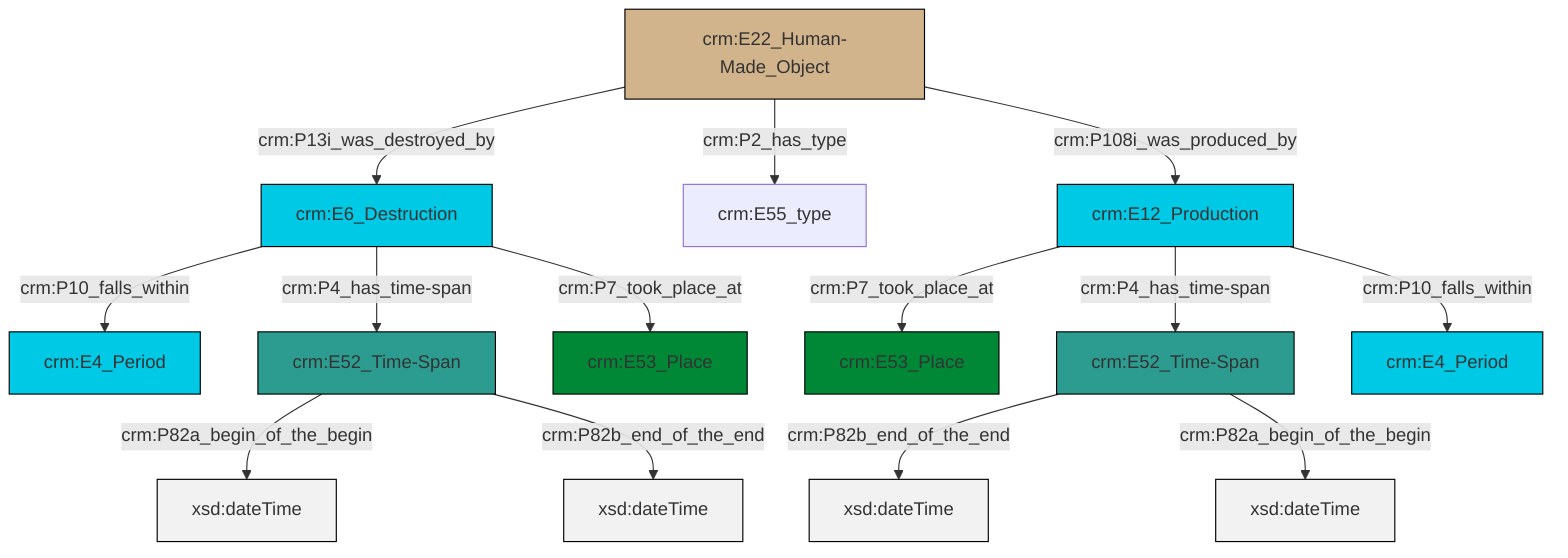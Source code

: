 graph TD
classDef Literal fill:#f2f2f2,stroke:#000000;
classDef CRM_Entity fill:#FFFFFF,stroke:#000000;
classDef Temporal_Entity fill:#00C9E6, stroke:#000000;
classDef Type fill:#E18312, stroke:#000000;
classDef Time-Span fill:#2C9C91, stroke:#000000;
classDef Appellation fill:#FFEB7F, stroke:#000000;
classDef Place fill:#008836, stroke:#000000;
classDef Persistent_Item fill:#B266B2, stroke:#000000;
classDef Conceptual_Object fill:#FFD700, stroke:#000000;
classDef Physical_Thing fill:#D2B48C, stroke:#000000;
classDef Actor fill:#f58aad, stroke:#000000;
classDef PC_Classes fill:#4ce600, stroke:#000000;
classDef Multi fill:#cccccc,stroke:#000000;

4["crm:E12_Production"]:::Temporal_Entity -->|crm:P7_took_place_at| 0["crm:E53_Place"]:::Place
5["crm:E52_Time-Span"]:::Time-Span -->|crm:P82b_end_of_the_end| 6[xsd:dateTime]:::Literal
7["crm:E52_Time-Span"]:::Time-Span -->|crm:P82a_begin_of_the_begin| 8[xsd:dateTime]:::Literal
7["crm:E52_Time-Span"]:::Time-Span -->|crm:P82b_end_of_the_end| 9[xsd:dateTime]:::Literal
4["crm:E12_Production"]:::Temporal_Entity -->|crm:P4_has_time-span| 5["crm:E52_Time-Span"]:::Time-Span
4["crm:E12_Production"]:::Temporal_Entity -->|crm:P10_falls_within| 10["crm:E4_Period"]:::Temporal_Entity
5["crm:E52_Time-Span"]:::Time-Span -->|crm:P82a_begin_of_the_begin| 11[xsd:dateTime]:::Literal
12["crm:E6_Destruction"]:::Temporal_Entity -->|crm:P10_falls_within| 13["crm:E4_Period"]:::Temporal_Entity
12["crm:E6_Destruction"]:::Temporal_Entity -->|crm:P4_has_time-span| 7["crm:E52_Time-Span"]:::Time-Span
15["crm:E22_Human-Made_Object"]:::Physical_Thing -->|crm:P13i_was_destroyed_by| 12["crm:E6_Destruction"]:::Temporal_Entity
12["crm:E6_Destruction"]:::Temporal_Entity -->|crm:P7_took_place_at| 2["crm:E53_Place"]:::Place
15["crm:E22_Human-Made_Object"]:::Physical_Thing -->|crm:P2_has_type| 18["crm:E55_type"]:::Default
15["crm:E22_Human-Made_Object"]:::Physical_Thing -->|crm:P108i_was_produced_by| 4["crm:E12_Production"]:::Temporal_Entity